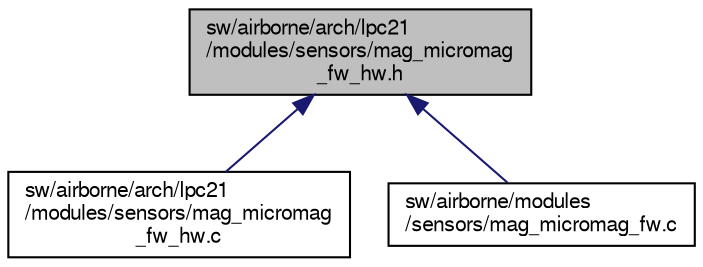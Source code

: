 digraph "sw/airborne/arch/lpc21/modules/sensors/mag_micromag_fw_hw.h"
{
  edge [fontname="FreeSans",fontsize="10",labelfontname="FreeSans",labelfontsize="10"];
  node [fontname="FreeSans",fontsize="10",shape=record];
  Node1 [label="sw/airborne/arch/lpc21\l/modules/sensors/mag_micromag\l_fw_hw.h",height=0.2,width=0.4,color="black", fillcolor="grey75", style="filled", fontcolor="black"];
  Node1 -> Node2 [dir="back",color="midnightblue",fontsize="10",style="solid",fontname="FreeSans"];
  Node2 [label="sw/airborne/arch/lpc21\l/modules/sensors/mag_micromag\l_fw_hw.c",height=0.2,width=0.4,color="black", fillcolor="white", style="filled",URL="$mag__micromag__fw__hw_8c.html"];
  Node1 -> Node3 [dir="back",color="midnightblue",fontsize="10",style="solid",fontname="FreeSans"];
  Node3 [label="sw/airborne/modules\l/sensors/mag_micromag_fw.c",height=0.2,width=0.4,color="black", fillcolor="white", style="filled",URL="$mag__micromag__fw_8c.html"];
}
